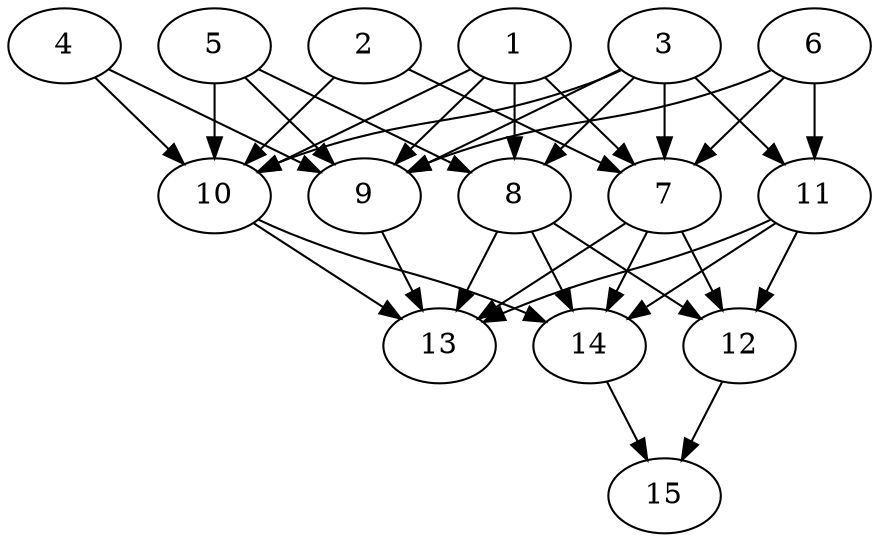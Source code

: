 // DAG automatically generated by daggen at Thu Oct  3 13:59:26 2019
// ./daggen --dot -n 15 --ccr 0.5 --fat 0.7 --regular 0.5 --density 0.9 --mindata 5242880 --maxdata 52428800 
digraph G {
  1 [size="40744960", alpha="0.04", expect_size="20372480"] 
  1 -> 7 [size ="20372480"]
  1 -> 8 [size ="20372480"]
  1 -> 9 [size ="20372480"]
  1 -> 10 [size ="20372480"]
  2 [size="88733696", alpha="0.13", expect_size="44366848"] 
  2 -> 7 [size ="44366848"]
  2 -> 10 [size ="44366848"]
  3 [size="85014528", alpha="0.13", expect_size="42507264"] 
  3 -> 7 [size ="42507264"]
  3 -> 8 [size ="42507264"]
  3 -> 9 [size ="42507264"]
  3 -> 10 [size ="42507264"]
  3 -> 11 [size ="42507264"]
  4 [size="50042880", alpha="0.11", expect_size="25021440"] 
  4 -> 9 [size ="25021440"]
  4 -> 10 [size ="25021440"]
  5 [size="36995072", alpha="0.14", expect_size="18497536"] 
  5 -> 8 [size ="18497536"]
  5 -> 9 [size ="18497536"]
  5 -> 10 [size ="18497536"]
  6 [size="39374848", alpha="0.00", expect_size="19687424"] 
  6 -> 7 [size ="19687424"]
  6 -> 9 [size ="19687424"]
  6 -> 11 [size ="19687424"]
  7 [size="63426560", alpha="0.14", expect_size="31713280"] 
  7 -> 12 [size ="31713280"]
  7 -> 13 [size ="31713280"]
  7 -> 14 [size ="31713280"]
  8 [size="17788928", alpha="0.07", expect_size="8894464"] 
  8 -> 12 [size ="8894464"]
  8 -> 13 [size ="8894464"]
  8 -> 14 [size ="8894464"]
  9 [size="35686400", alpha="0.18", expect_size="17843200"] 
  9 -> 13 [size ="17843200"]
  10 [size="86513664", alpha="0.19", expect_size="43256832"] 
  10 -> 13 [size ="43256832"]
  10 -> 14 [size ="43256832"]
  11 [size="27871232", alpha="0.16", expect_size="13935616"] 
  11 -> 12 [size ="13935616"]
  11 -> 13 [size ="13935616"]
  11 -> 14 [size ="13935616"]
  12 [size="48261120", alpha="0.16", expect_size="24130560"] 
  12 -> 15 [size ="24130560"]
  13 [size="14862336", alpha="0.05", expect_size="7431168"] 
  14 [size="75937792", alpha="0.06", expect_size="37968896"] 
  14 -> 15 [size ="37968896"]
  15 [size="31539200", alpha="0.09", expect_size="15769600"] 
}
